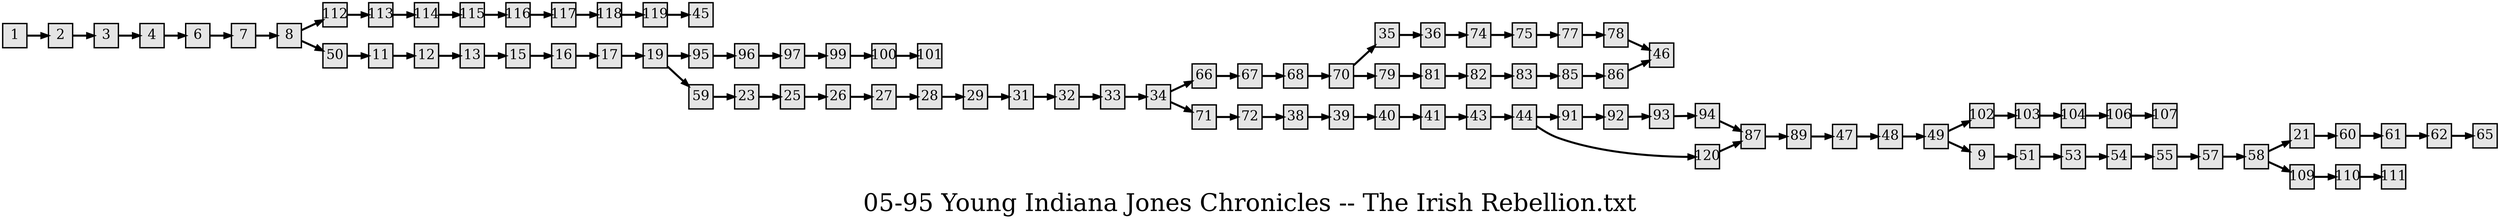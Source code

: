 digraph g{
  graph [ label="05-95 Young Indiana Jones Chronicles -- The Irish Rebellion.txt" rankdir=LR, ordering=out, fontsize=36, nodesep="0.35", ranksep="0.45"];
  node  [shape=rect, penwidth=2, fontsize=20, style=filled, fillcolor=grey90, margin="0,0", labelfloat=true, regular=true, fixedsize=true];
  edge  [labelfloat=true, penwidth=3, fontsize=12];
  1 -> 2;
  2 -> 3;
  3 -> 4;
  4 -> 6;
  6 -> 7;
  7 -> 8;
  8 -> 112;
  8 -> 50;
  9 -> 51;
  11 -> 12;
  12 -> 13;
  13 -> 15;
  15 -> 16;
  16 -> 17;
  17 -> 19;
  19 -> 95;
  19 -> 59;
  21 -> 60;
  23 -> 25;
  25 -> 26;
  26 -> 27;
  27 -> 28;
  28 -> 29;
  29 -> 31;
  31 -> 32;
  32 -> 33;
  33 -> 34;
  34 -> 66;
  34 -> 71;
  35 -> 36;
  36 -> 74;
  38 -> 39;
  39 -> 40;
  40 -> 41;
  41 -> 43;
  43 -> 44;
  44 -> 91;
  44 -> 120;
  47 -> 48;
  48 -> 49;
  49 -> 102;
  49 -> 9;
  50 -> 11;
  51 -> 53;
  53 -> 54;
  54 -> 55;
  55 -> 57;
  57 -> 58;
  58 -> 21;
  58 -> 109;
  59 -> 23;
  60 -> 61;
  61 -> 62;
  62 -> 65;
  66 -> 67;
  67 -> 68;
  68 -> 70;
  70 -> 35;
  70 -> 79;
  71 -> 72;
  72 -> 38;
  74 -> 75;
  75 -> 77;
  77 -> 78;
  78 -> 46;
  79 -> 81;
  81 -> 82;
  82 -> 83;
  83 -> 85;
  85 -> 86;
  86 -> 46;
  87 -> 89;
  89 -> 47;
  91 -> 92;
  92 -> 93;
  93 -> 94;
  94 -> 87;
  95 -> 96;
  96 -> 97;
  97 -> 99;
  99 -> 100;
  100 -> 101;
  102 -> 103;
  103 -> 104;
  104 -> 106;
  106 -> 107;
  109 -> 110;
  110 -> 111;
  112 -> 113;
  113 -> 114;
  114 -> 115;
  115 -> 116;
  116 -> 117;
  117 -> 118;
  118 -> 119;
  119 -> 45;
  120 -> 87;
}

